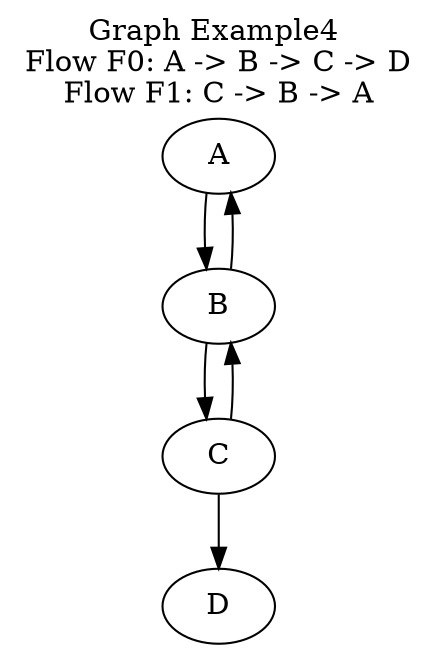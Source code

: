 strict digraph Example4 {
    A  -> B  -> C  -> D; 
    C  -> B  -> A; 
labelloc  =  "t" 
label = <Graph Example4 <br/>
Flow F0: A -&#62; B -&#62; C -&#62; D<br/>
Flow F1: C -&#62; B -&#62; A<br/>
>
} 
